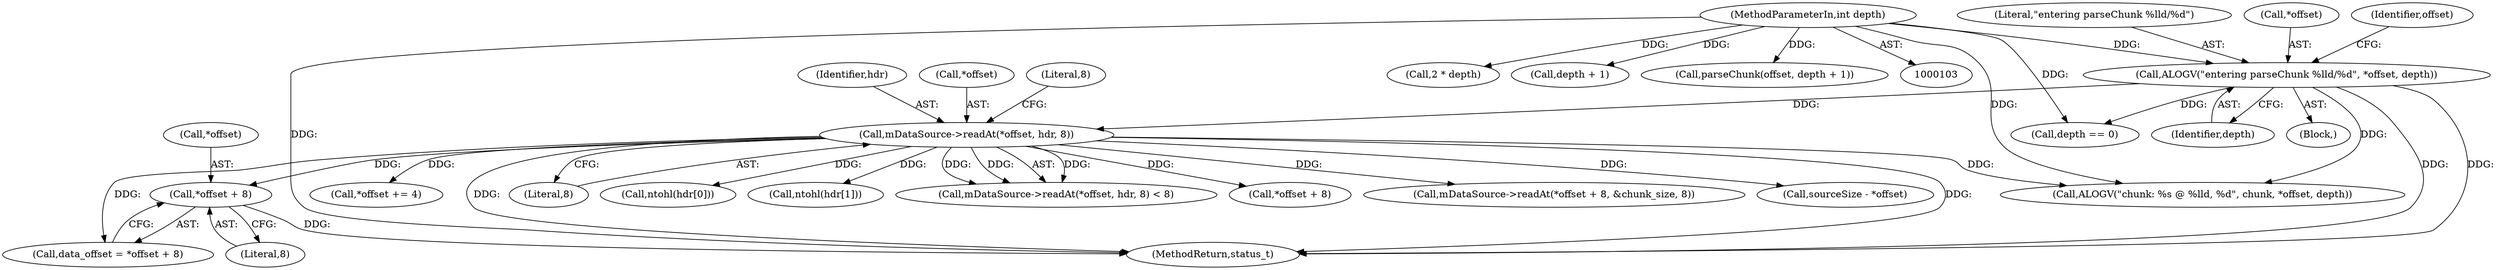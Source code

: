 digraph "0_Android_463a6f807e187828442949d1924e143cf07778c6@pointer" {
"1000141" [label="(Call,*offset + 8)"];
"1000115" [label="(Call,mDataSource->readAt(*offset, hdr, 8))"];
"1000107" [label="(Call,ALOGV(\"entering parseChunk %lld/%d\", *offset, depth))"];
"1000105" [label="(MethodParameterIn,int depth)"];
"1000185" [label="(Call,depth == 0)"];
"1000119" [label="(Literal,8)"];
"1000116" [label="(Call,*offset)"];
"1000111" [label="(Identifier,depth)"];
"1000115" [label="(Call,mDataSource->readAt(*offset, hdr, 8))"];
"1000142" [label="(Call,*offset)"];
"1000127" [label="(Call,ntohl(hdr[0]))"];
"1000250" [label="(Call,2 * depth)"];
"1000199" [label="(Call,sourceSize - *offset)"];
"1000108" [label="(Literal,\"entering parseChunk %lld/%d\")"];
"1000211" [label="(Call,*offset += 4)"];
"1000109" [label="(Call,*offset)"];
"1000107" [label="(Call,ALOGV(\"entering parseChunk %lld/%d\", *offset, depth))"];
"1000229" [label="(Call,ALOGV(\"chunk: %s @ %lld, %d\", chunk, *offset, depth))"];
"1000345" [label="(Call,depth + 1)"];
"1000134" [label="(Call,ntohl(hdr[1]))"];
"1000141" [label="(Call,*offset + 8)"];
"1000114" [label="(Call,mDataSource->readAt(*offset, hdr, 8) < 8)"];
"1000343" [label="(Call,parseChunk(offset, depth + 1))"];
"1000153" [label="(Call,*offset + 8)"];
"1000105" [label="(MethodParameterIn,int depth)"];
"1000152" [label="(Call,mDataSource->readAt(*offset + 8, &chunk_size, 8))"];
"1000139" [label="(Call,data_offset = *offset + 8)"];
"1000120" [label="(Literal,8)"];
"1002918" [label="(MethodReturn,status_t)"];
"1000106" [label="(Block,)"];
"1000118" [label="(Identifier,hdr)"];
"1000144" [label="(Literal,8)"];
"1000117" [label="(Identifier,offset)"];
"1000141" -> "1000139"  [label="AST: "];
"1000141" -> "1000144"  [label="CFG: "];
"1000142" -> "1000141"  [label="AST: "];
"1000144" -> "1000141"  [label="AST: "];
"1000139" -> "1000141"  [label="CFG: "];
"1000141" -> "1002918"  [label="DDG: "];
"1000115" -> "1000141"  [label="DDG: "];
"1000115" -> "1000114"  [label="AST: "];
"1000115" -> "1000119"  [label="CFG: "];
"1000116" -> "1000115"  [label="AST: "];
"1000118" -> "1000115"  [label="AST: "];
"1000119" -> "1000115"  [label="AST: "];
"1000120" -> "1000115"  [label="CFG: "];
"1000115" -> "1002918"  [label="DDG: "];
"1000115" -> "1002918"  [label="DDG: "];
"1000115" -> "1000114"  [label="DDG: "];
"1000115" -> "1000114"  [label="DDG: "];
"1000115" -> "1000114"  [label="DDG: "];
"1000107" -> "1000115"  [label="DDG: "];
"1000115" -> "1000127"  [label="DDG: "];
"1000115" -> "1000134"  [label="DDG: "];
"1000115" -> "1000139"  [label="DDG: "];
"1000115" -> "1000152"  [label="DDG: "];
"1000115" -> "1000153"  [label="DDG: "];
"1000115" -> "1000199"  [label="DDG: "];
"1000115" -> "1000211"  [label="DDG: "];
"1000115" -> "1000229"  [label="DDG: "];
"1000107" -> "1000106"  [label="AST: "];
"1000107" -> "1000111"  [label="CFG: "];
"1000108" -> "1000107"  [label="AST: "];
"1000109" -> "1000107"  [label="AST: "];
"1000111" -> "1000107"  [label="AST: "];
"1000117" -> "1000107"  [label="CFG: "];
"1000107" -> "1002918"  [label="DDG: "];
"1000107" -> "1002918"  [label="DDG: "];
"1000105" -> "1000107"  [label="DDG: "];
"1000107" -> "1000185"  [label="DDG: "];
"1000107" -> "1000229"  [label="DDG: "];
"1000105" -> "1000103"  [label="AST: "];
"1000105" -> "1002918"  [label="DDG: "];
"1000105" -> "1000185"  [label="DDG: "];
"1000105" -> "1000229"  [label="DDG: "];
"1000105" -> "1000250"  [label="DDG: "];
"1000105" -> "1000343"  [label="DDG: "];
"1000105" -> "1000345"  [label="DDG: "];
}
